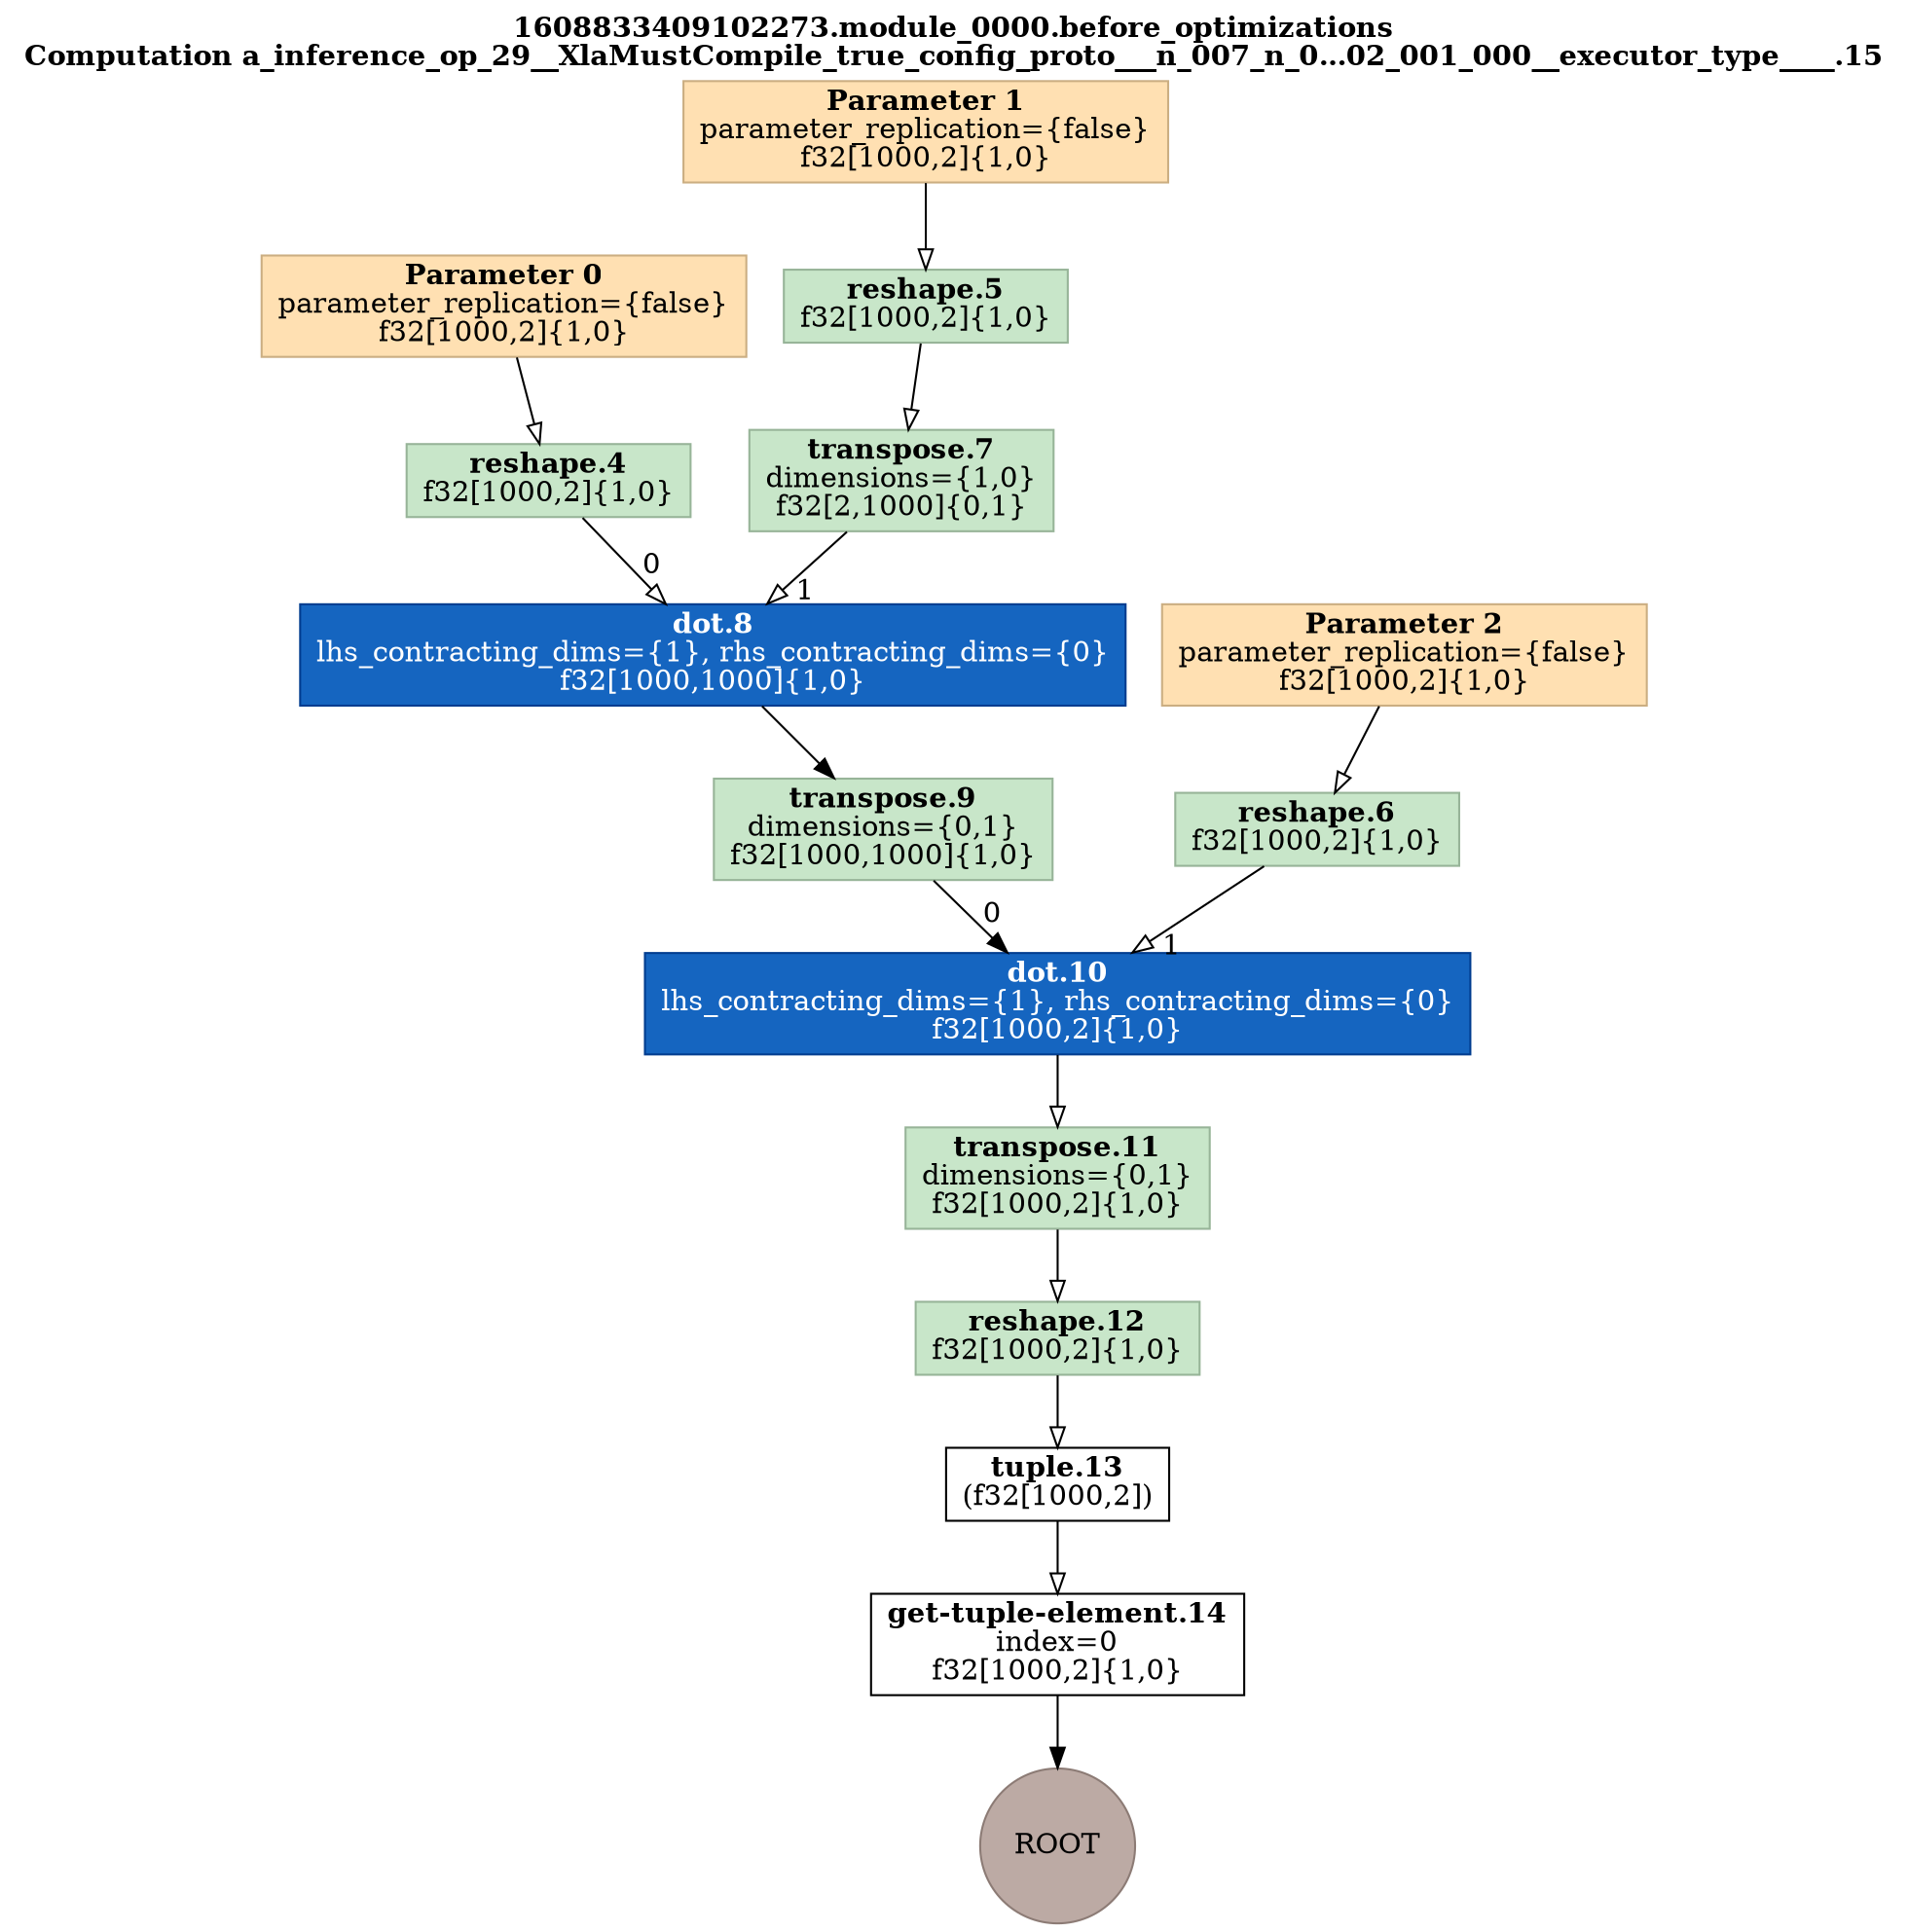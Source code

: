 digraph G {
rankdir = TB;
compound = true;
label = <<b>1608833409102273.module_0000.before_optimizations<br/>Computation a_inference_op_29__XlaMustCompile_true_config_proto___n_007_n_0...02_001_000__executor_type____.15</b>>;
labelloc = t;
// Disable the tooltip.  Interestingly, "" doesn't work!
tooltip = " ";
// DOT graphs accept a stylesheet as a URI.  So naturally, an inline
// stylesheet is a data URI!
stylesheet=<
  data:text/css,
  @import url(https://fonts.googleapis.com/css?family=Roboto:400,700);
  svg text {
    font-family: 'Roboto';
    font-size: 12px;
  }

    %23node14:hover ~ %23edge14 text { fill: %231976d2; }
  %23node14:hover ~ %23edge14 path { stroke: %231976d2; stroke-width: .2em; }
  %23node14:hover ~ %23edge14 polygon { fill: %231976d2; stroke: %231976d2; stroke-width: .2em; }

  %23node15:hover ~ %23edge14 text { fill: %23d32f2f; }
  %23node15:hover ~ %23edge14 path { stroke: %23d32f2f; stroke-width: .2em; }
  %23node15:hover ~ %23edge14 polygon { fill: %23d32f2f; stroke: %23d32f2f; stroke-width: .2em; }

  %23node13:hover ~ %23edge13 text { fill: %231976d2; }
  %23node13:hover ~ %23edge13 path { stroke: %231976d2; stroke-width: .2em; }
  %23node13:hover ~ %23edge13 polygon { fill: %231976d2; stroke: %231976d2; stroke-width: .2em; }

  %23node14:hover ~ %23edge13 text { fill: %23d32f2f; }
  %23node14:hover ~ %23edge13 path { stroke: %23d32f2f; stroke-width: .2em; }
  %23node14:hover ~ %23edge13 polygon { fill: %23d32f2f; stroke: %23d32f2f; stroke-width: .2em; }

  %23node12:hover ~ %23edge12 text { fill: %231976d2; }
  %23node12:hover ~ %23edge12 path { stroke: %231976d2; stroke-width: .2em; }
  %23node12:hover ~ %23edge12 polygon { fill: %231976d2; stroke: %231976d2; stroke-width: .2em; }

  %23node13:hover ~ %23edge12 text { fill: %23d32f2f; }
  %23node13:hover ~ %23edge12 path { stroke: %23d32f2f; stroke-width: .2em; }
  %23node13:hover ~ %23edge12 polygon { fill: %23d32f2f; stroke: %23d32f2f; stroke-width: .2em; }

  %23node10:hover ~ %23edge10 text { fill: %231976d2; }
  %23node10:hover ~ %23edge10 path { stroke: %231976d2; stroke-width: .2em; }
  %23node10:hover ~ %23edge10 polygon { fill: %231976d2; stroke: %231976d2; stroke-width: .2em; }

  %23node11:hover ~ %23edge10 text { fill: %23d32f2f; }
  %23node11:hover ~ %23edge10 path { stroke: %23d32f2f; stroke-width: .2em; }
  %23node11:hover ~ %23edge10 polygon { fill: %23d32f2f; stroke: %23d32f2f; stroke-width: .2em; }

  %23node1:hover ~ %23edge1 text { fill: %231976d2; }
  %23node1:hover ~ %23edge1 path { stroke: %231976d2; stroke-width: .2em; }
  %23node1:hover ~ %23edge1 polygon { fill: %231976d2; stroke: %231976d2; stroke-width: .2em; }

  %23node4:hover ~ %23edge1 text { fill: %23d32f2f; }
  %23node4:hover ~ %23edge1 path { stroke: %23d32f2f; stroke-width: .2em; }
  %23node4:hover ~ %23edge1 polygon { fill: %23d32f2f; stroke: %23d32f2f; stroke-width: .2em; }

  %23node11:hover ~ %23edge11 text { fill: %231976d2; }
  %23node11:hover ~ %23edge11 path { stroke: %231976d2; stroke-width: .2em; }
  %23node11:hover ~ %23edge11 polygon { fill: %231976d2; stroke: %231976d2; stroke-width: .2em; }

  %23node12:hover ~ %23edge11 text { fill: %23d32f2f; }
  %23node12:hover ~ %23edge11 path { stroke: %23d32f2f; stroke-width: .2em; }
  %23node12:hover ~ %23edge11 polygon { fill: %23d32f2f; stroke: %23d32f2f; stroke-width: .2em; }

  %23node9:hover ~ %23edge8 text { fill: %231976d2; }
  %23node9:hover ~ %23edge8 path { stroke: %231976d2; stroke-width: .2em; }
  %23node9:hover ~ %23edge8 polygon { fill: %231976d2; stroke: %231976d2; stroke-width: .2em; }

  %23node10:hover ~ %23edge8 text { fill: %23d32f2f; }
  %23node10:hover ~ %23edge8 path { stroke: %23d32f2f; stroke-width: .2em; }
  %23node10:hover ~ %23edge8 polygon { fill: %23d32f2f; stroke: %23d32f2f; stroke-width: .2em; }

  %23node6:hover ~ %23edge9 text { fill: %231976d2; }
  %23node6:hover ~ %23edge9 path { stroke: %231976d2; stroke-width: .2em; }
  %23node6:hover ~ %23edge9 polygon { fill: %231976d2; stroke: %231976d2; stroke-width: .2em; }

  %23node10:hover ~ %23edge9 text { fill: %23d32f2f; }
  %23node10:hover ~ %23edge9 path { stroke: %23d32f2f; stroke-width: .2em; }
  %23node10:hover ~ %23edge9 polygon { fill: %23d32f2f; stroke: %23d32f2f; stroke-width: .2em; }

  %23node8:hover ~ %23edge7 text { fill: %231976d2; }
  %23node8:hover ~ %23edge7 path { stroke: %231976d2; stroke-width: .2em; }
  %23node8:hover ~ %23edge7 polygon { fill: %231976d2; stroke: %231976d2; stroke-width: .2em; }

  %23node9:hover ~ %23edge7 text { fill: %23d32f2f; }
  %23node9:hover ~ %23edge7 path { stroke: %23d32f2f; stroke-width: .2em; }
  %23node9:hover ~ %23edge7 polygon { fill: %23d32f2f; stroke: %23d32f2f; stroke-width: .2em; }

  %23node7:hover ~ %23edge6 text { fill: %231976d2; }
  %23node7:hover ~ %23edge6 path { stroke: %231976d2; stroke-width: .2em; }
  %23node7:hover ~ %23edge6 polygon { fill: %231976d2; stroke: %231976d2; stroke-width: .2em; }

  %23node8:hover ~ %23edge6 text { fill: %23d32f2f; }
  %23node8:hover ~ %23edge6 path { stroke: %23d32f2f; stroke-width: .2em; }
  %23node8:hover ~ %23edge6 polygon { fill: %23d32f2f; stroke: %23d32f2f; stroke-width: .2em; }

  %23node4:hover ~ %23edge5 text { fill: %231976d2; }
  %23node4:hover ~ %23edge5 path { stroke: %231976d2; stroke-width: .2em; }
  %23node4:hover ~ %23edge5 polygon { fill: %231976d2; stroke: %231976d2; stroke-width: .2em; }

  %23node8:hover ~ %23edge5 text { fill: %23d32f2f; }
  %23node8:hover ~ %23edge5 path { stroke: %23d32f2f; stroke-width: .2em; }
  %23node8:hover ~ %23edge5 polygon { fill: %23d32f2f; stroke: %23d32f2f; stroke-width: .2em; }

  %23node5:hover ~ %23edge4 text { fill: %231976d2; }
  %23node5:hover ~ %23edge4 path { stroke: %231976d2; stroke-width: .2em; }
  %23node5:hover ~ %23edge4 polygon { fill: %231976d2; stroke: %231976d2; stroke-width: .2em; }

  %23node7:hover ~ %23edge4 text { fill: %23d32f2f; }
  %23node7:hover ~ %23edge4 path { stroke: %23d32f2f; stroke-width: .2em; }
  %23node7:hover ~ %23edge4 polygon { fill: %23d32f2f; stroke: %23d32f2f; stroke-width: .2em; }

  %23node3:hover ~ %23edge3 text { fill: %231976d2; }
  %23node3:hover ~ %23edge3 path { stroke: %231976d2; stroke-width: .2em; }
  %23node3:hover ~ %23edge3 polygon { fill: %231976d2; stroke: %231976d2; stroke-width: .2em; }

  %23node6:hover ~ %23edge3 text { fill: %23d32f2f; }
  %23node6:hover ~ %23edge3 path { stroke: %23d32f2f; stroke-width: .2em; }
  %23node6:hover ~ %23edge3 polygon { fill: %23d32f2f; stroke: %23d32f2f; stroke-width: .2em; }

  %23node2:hover ~ %23edge2 text { fill: %231976d2; }
  %23node2:hover ~ %23edge2 path { stroke: %231976d2; stroke-width: .2em; }
  %23node2:hover ~ %23edge2 polygon { fill: %231976d2; stroke: %231976d2; stroke-width: .2em; }

  %23node5:hover ~ %23edge2 text { fill: %23d32f2f; }
  %23node5:hover ~ %23edge2 path { stroke: %23d32f2f; stroke-width: .2em; }
  %23node5:hover ~ %23edge2 polygon { fill: %23d32f2f; stroke: %23d32f2f; stroke-width: .2em; }

>

140442421937584 [label=<<b>Parameter 0</b><br/>parameter_replication={false}<br/>f32[1000,2]{1,0}>, shape=rect, tooltip="XLA_Args", style="filled", fontcolor="black", color="#cbae82", fillcolor="#ffe0b2"];
140442421938400 [label=<<b>Parameter 1</b><br/>parameter_replication={false}<br/>f32[1000,2]{1,0}>, shape=rect, tooltip="XLA_Args", style="filled", fontcolor="black", color="#cbae82", fillcolor="#ffe0b2"];
140442421939216 [label=<<b>Parameter 2</b><br/>parameter_replication={false}<br/>f32[1000,2]{1,0}>, shape=rect, tooltip="XLA_Args", style="filled", fontcolor="black", color="#cbae82", fillcolor="#ffe0b2"];
140442421940032 [label=<<b>reshape.4</b><br/>f32[1000,2]{1,0}>, shape=rect, tooltip="", style="filled", fontcolor="black", color="#97b498", fillcolor="#c8e6c9"];
140442421940816 [label=<<b>reshape.5</b><br/>f32[1000,2]{1,0}>, shape=rect, tooltip="", style="filled", fontcolor="black", color="#97b498", fillcolor="#c8e6c9"];
140442421941600 [label=<<b>reshape.6</b><br/>f32[1000,2]{1,0}>, shape=rect, tooltip="", style="filled", fontcolor="black", color="#97b498", fillcolor="#c8e6c9"];
140442421942384 [label=<<b>transpose.7</b><br/>dimensions={1,0}<br/>f32[2,1000]{0,1}>, shape=rect, tooltip="transpose
op_type: Transpose", style="filled", fontcolor="black", color="#97b498", fillcolor="#c8e6c9"];
140442421943184 [label=<<b>dot.8</b><br/>lhs_contracting_dims={1}, rhs_contracting_dims={0}<br/>f32[1000,1000]{1,0}>, shape=rect, tooltip="matmul
op_type: MatMul", style="filled", fontcolor="white", color="#003c8f", fillcolor="#1565c0"];
140442421944112 [label=<<b>transpose.9</b><br/>dimensions={0,1}<br/>f32[1000,1000]{1,0}>, shape=rect, tooltip="matmul
op_type: MatMul", style="filled", fontcolor="black", color="#97b498", fillcolor="#c8e6c9"];
140442421944912 [label=<<b>dot.10</b><br/>lhs_contracting_dims={1}, rhs_contracting_dims={0}<br/>f32[1000,2]{1,0}>, shape=rect, tooltip="matmul_1
op_type: MatMul", style="filled", fontcolor="white", color="#003c8f", fillcolor="#1565c0"];
140442421945840 [label=<<b>transpose.11</b><br/>dimensions={0,1}<br/>f32[1000,2]{1,0}>, shape=rect, tooltip="matmul_1
op_type: MatMul", style="filled", fontcolor="black", color="#97b498", fillcolor="#c8e6c9"];
140442421946640 [label=<<b>reshape.12</b><br/>f32[1000,2]{1,0}>, shape=rect, tooltip="XLA_Retvals", style="filled", fontcolor="black", color="#97b498", fillcolor="#c8e6c9"];
140442421947424 [label=<<b>tuple.13</b><br/>(f32[1000,2])>, shape=rect, tooltip="XLA_Retvals", style="filled", fontcolor="black", color="black", fillcolor="white"];
140442421948208 [label=<<b>get-tuple-element.14</b><br/>index=0<br/>f32[1000,2]{1,0}>, shape=rect, tooltip="XLA_Retvals", style="filled", fontcolor="black", color="black", fillcolor="white"];
cluster_140442421919680 [label=<ROOT>, shape=circle, tooltip=" ", style="filled", fontcolor="black", color="#8c7b75", fillcolor="#bcaaa4"];
140442421937584 -> 140442421940032 [arrowhead=empty tooltip="arg0.1 -> reshape.4" ];
140442421938400 -> 140442421940816 [arrowhead=empty tooltip="arg1.2 -> reshape.5" ];
140442421939216 -> 140442421941600 [arrowhead=empty tooltip="arg2.3 -> reshape.6" ];
140442421940816 -> 140442421942384 [arrowhead=empty tooltip="reshape.5 -> transpose.7" ];
140442421940032 -> 140442421943184 [arrowhead=empty tooltip="reshape.4 -> dot.8"  headlabel="0", labeldistance=2];
140442421942384 -> 140442421943184 [arrowhead=empty tooltip="transpose.7 -> dot.8"  headlabel="1", labeldistance=2];
140442421943184 -> 140442421944112 [arrowhead=normal tooltip="dot.8 -> transpose.9" ];
140442421944112 -> 140442421944912 [arrowhead=normal tooltip="transpose.9 -> dot.10"  headlabel="0", labeldistance=2];
140442421941600 -> 140442421944912 [arrowhead=empty tooltip="reshape.6 -> dot.10"  headlabel="1", labeldistance=2];
140442421944912 -> 140442421945840 [arrowhead=empty tooltip="dot.10 -> transpose.11" ];
140442421945840 -> 140442421946640 [arrowhead=empty tooltip="transpose.11 -> reshape.12" ];
140442421946640 -> 140442421947424 [arrowhead=empty tooltip="reshape.12 -> tuple.13" ];
140442421947424 -> 140442421948208 [arrowhead=empty tooltip="tuple.13 -> get-tuple-element.14" ];
140442421948208 -> cluster_140442421919680 [tooltip=" "];
}